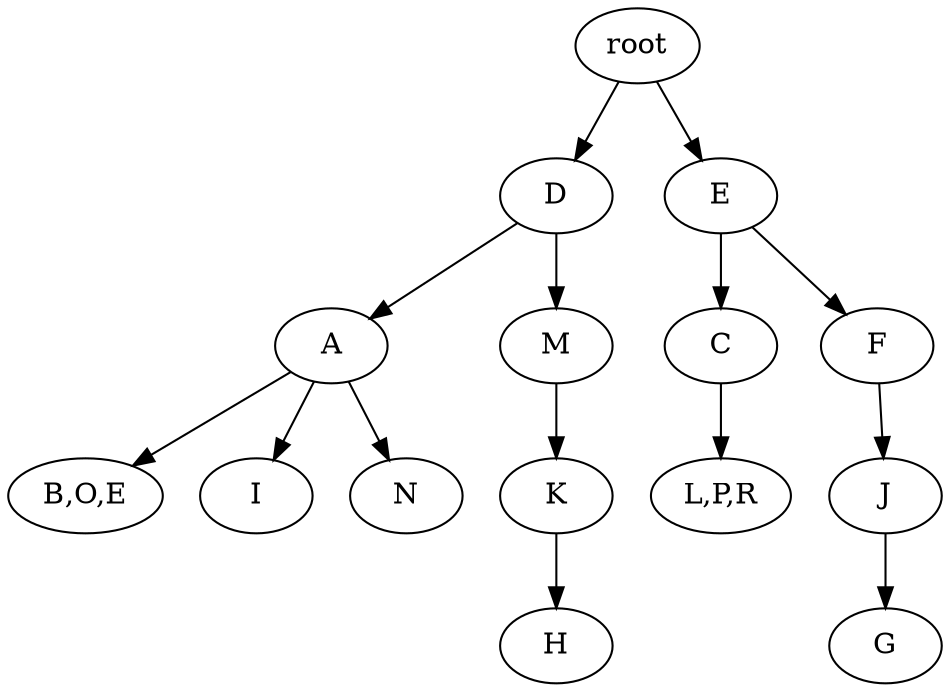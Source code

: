 strict digraph G {
	graph [name=G];
	0	 [label=root];
	7	 [label=D];
	0 -> 7;
	1	 [label=E];
	0 -> 1;
	9	 [label=A];
	12	 [label="B,O,E"];
	9 -> 12;
	14	 [label=I];
	9 -> 14;
	13	 [label=N];
	9 -> 13;
	3	 [label=C];
	6	 [label="L,P,R"];
	3 -> 6;
	7 -> 9;
	8	 [label=M];
	7 -> 8;
	5	 [label=J];
	4	 [label=G];
	5 -> 4;
	2	 [label=F];
	2 -> 5;
	11	 [label=H];
	1 -> 3;
	1 -> 2;
	10	 [label=K];
	10 -> 11;
	8 -> 10;
}
